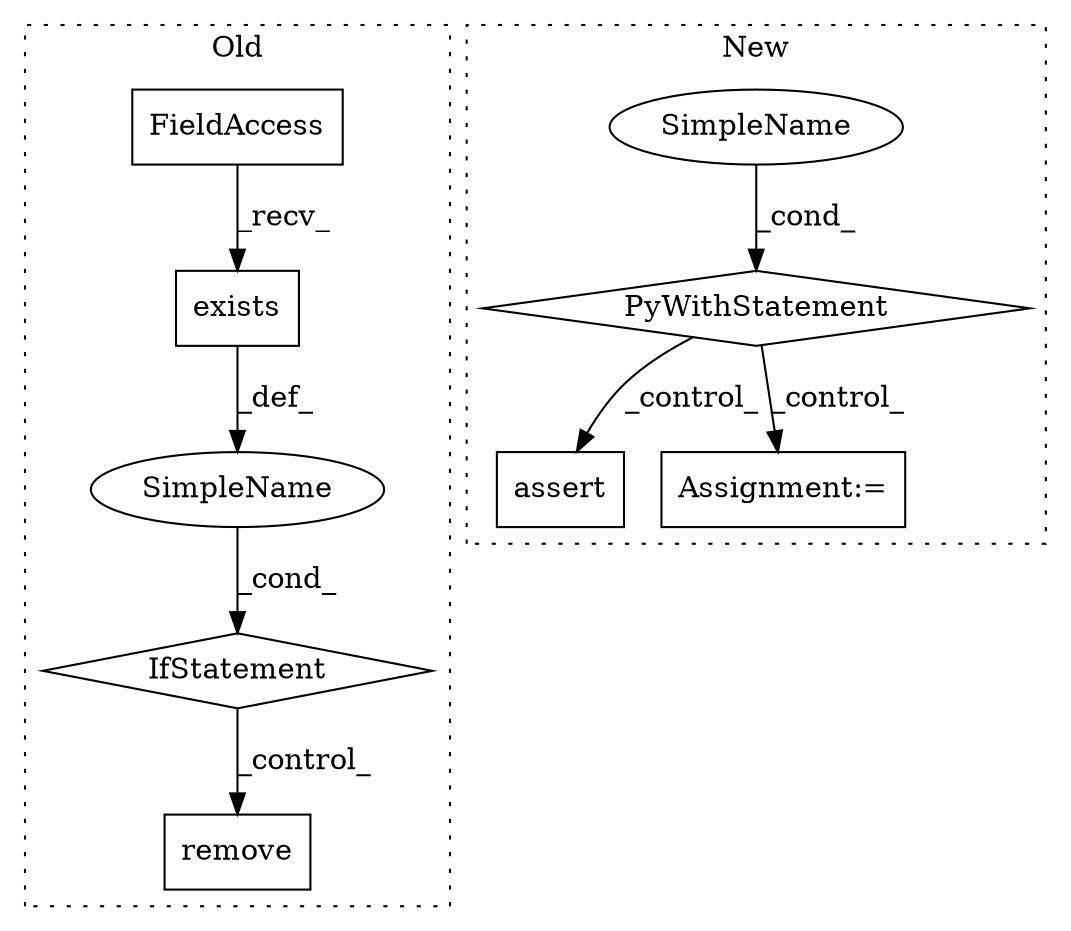 digraph G {
subgraph cluster0 {
1 [label="remove" a="32" s="837,891" l="7,1" shape="box"];
3 [label="IfStatement" a="25" s="657,701" l="4,2" shape="diamond"];
4 [label="SimpleName" a="42" s="" l="" shape="ellipse"];
5 [label="exists" a="32" s="669,700" l="7,1" shape="box"];
6 [label="FieldAccess" a="22" s="661" l="7" shape="box"];
label = "Old";
style="dotted";
}
subgraph cluster1 {
2 [label="assert" a="32" s="2206,2272" l="19,1" shape="box"];
7 [label="SimpleName" a="42" s="" l="" shape="ellipse"];
8 [label="PyWithStatement" a="104" s="562,592" l="10,2" shape="diamond"];
9 [label="Assignment:=" a="7" s="1917" l="1" shape="box"];
label = "New";
style="dotted";
}
3 -> 1 [label="_control_"];
4 -> 3 [label="_cond_"];
5 -> 4 [label="_def_"];
6 -> 5 [label="_recv_"];
7 -> 8 [label="_cond_"];
8 -> 2 [label="_control_"];
8 -> 9 [label="_control_"];
}